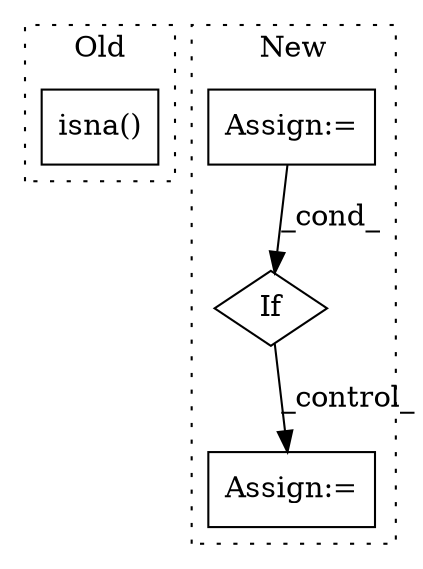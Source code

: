 digraph G {
subgraph cluster0 {
1 [label="isna()" a="75" s="12101,12121" l="8,1" shape="box"];
label = "Old";
style="dotted";
}
subgraph cluster1 {
2 [label="If" a="96" s="12337" l="3" shape="diamond"];
3 [label="Assign:=" a="68" s="12109" l="3" shape="box"];
4 [label="Assign:=" a="68" s="12367" l="6" shape="box"];
label = "New";
style="dotted";
}
2 -> 4 [label="_control_"];
3 -> 2 [label="_cond_"];
}